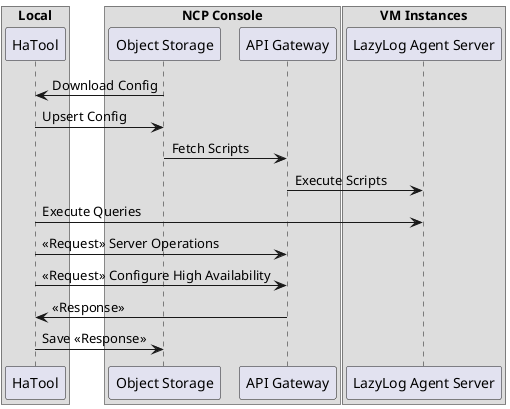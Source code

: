 @startuml
' Interaction Diagram
 
' Define the alias for the components
participant "HaTool" as HaTool
participant "Object Storage" as ObjectStorage
participant "API Gateway" as ApiGateway
participant "LazyLog Agent Server" as LazyLog
 
' Group HaTool
box "Local"
    participant HaTool
end box
 
' Group Object Storage and API Gateway
box "NCP Console"
    participant ObjectStorage
    participant ApiGateway
end box
 
' Group VM Instance
box "VM Instances"
    participant LazyLog
end box
 
' Define relationships
ObjectStorage -> HaTool : Download Config
HaTool -> ObjectStorage : Upsert Config
 
ObjectStorage -> ApiGateway : Fetch Scripts
ApiGateway -> LazyLog : Execute Scripts
 
HaTool -> LazyLog : Execute Queries
 
HaTool -> ApiGateway : <<Request>> Server Operations
HaTool -> ApiGateway : <<Request>> Configure High Availability
ApiGateway -> HaTool : <<Response>>
HaTool -> ObjectStorage : Save <<Response>>
 
@enduml